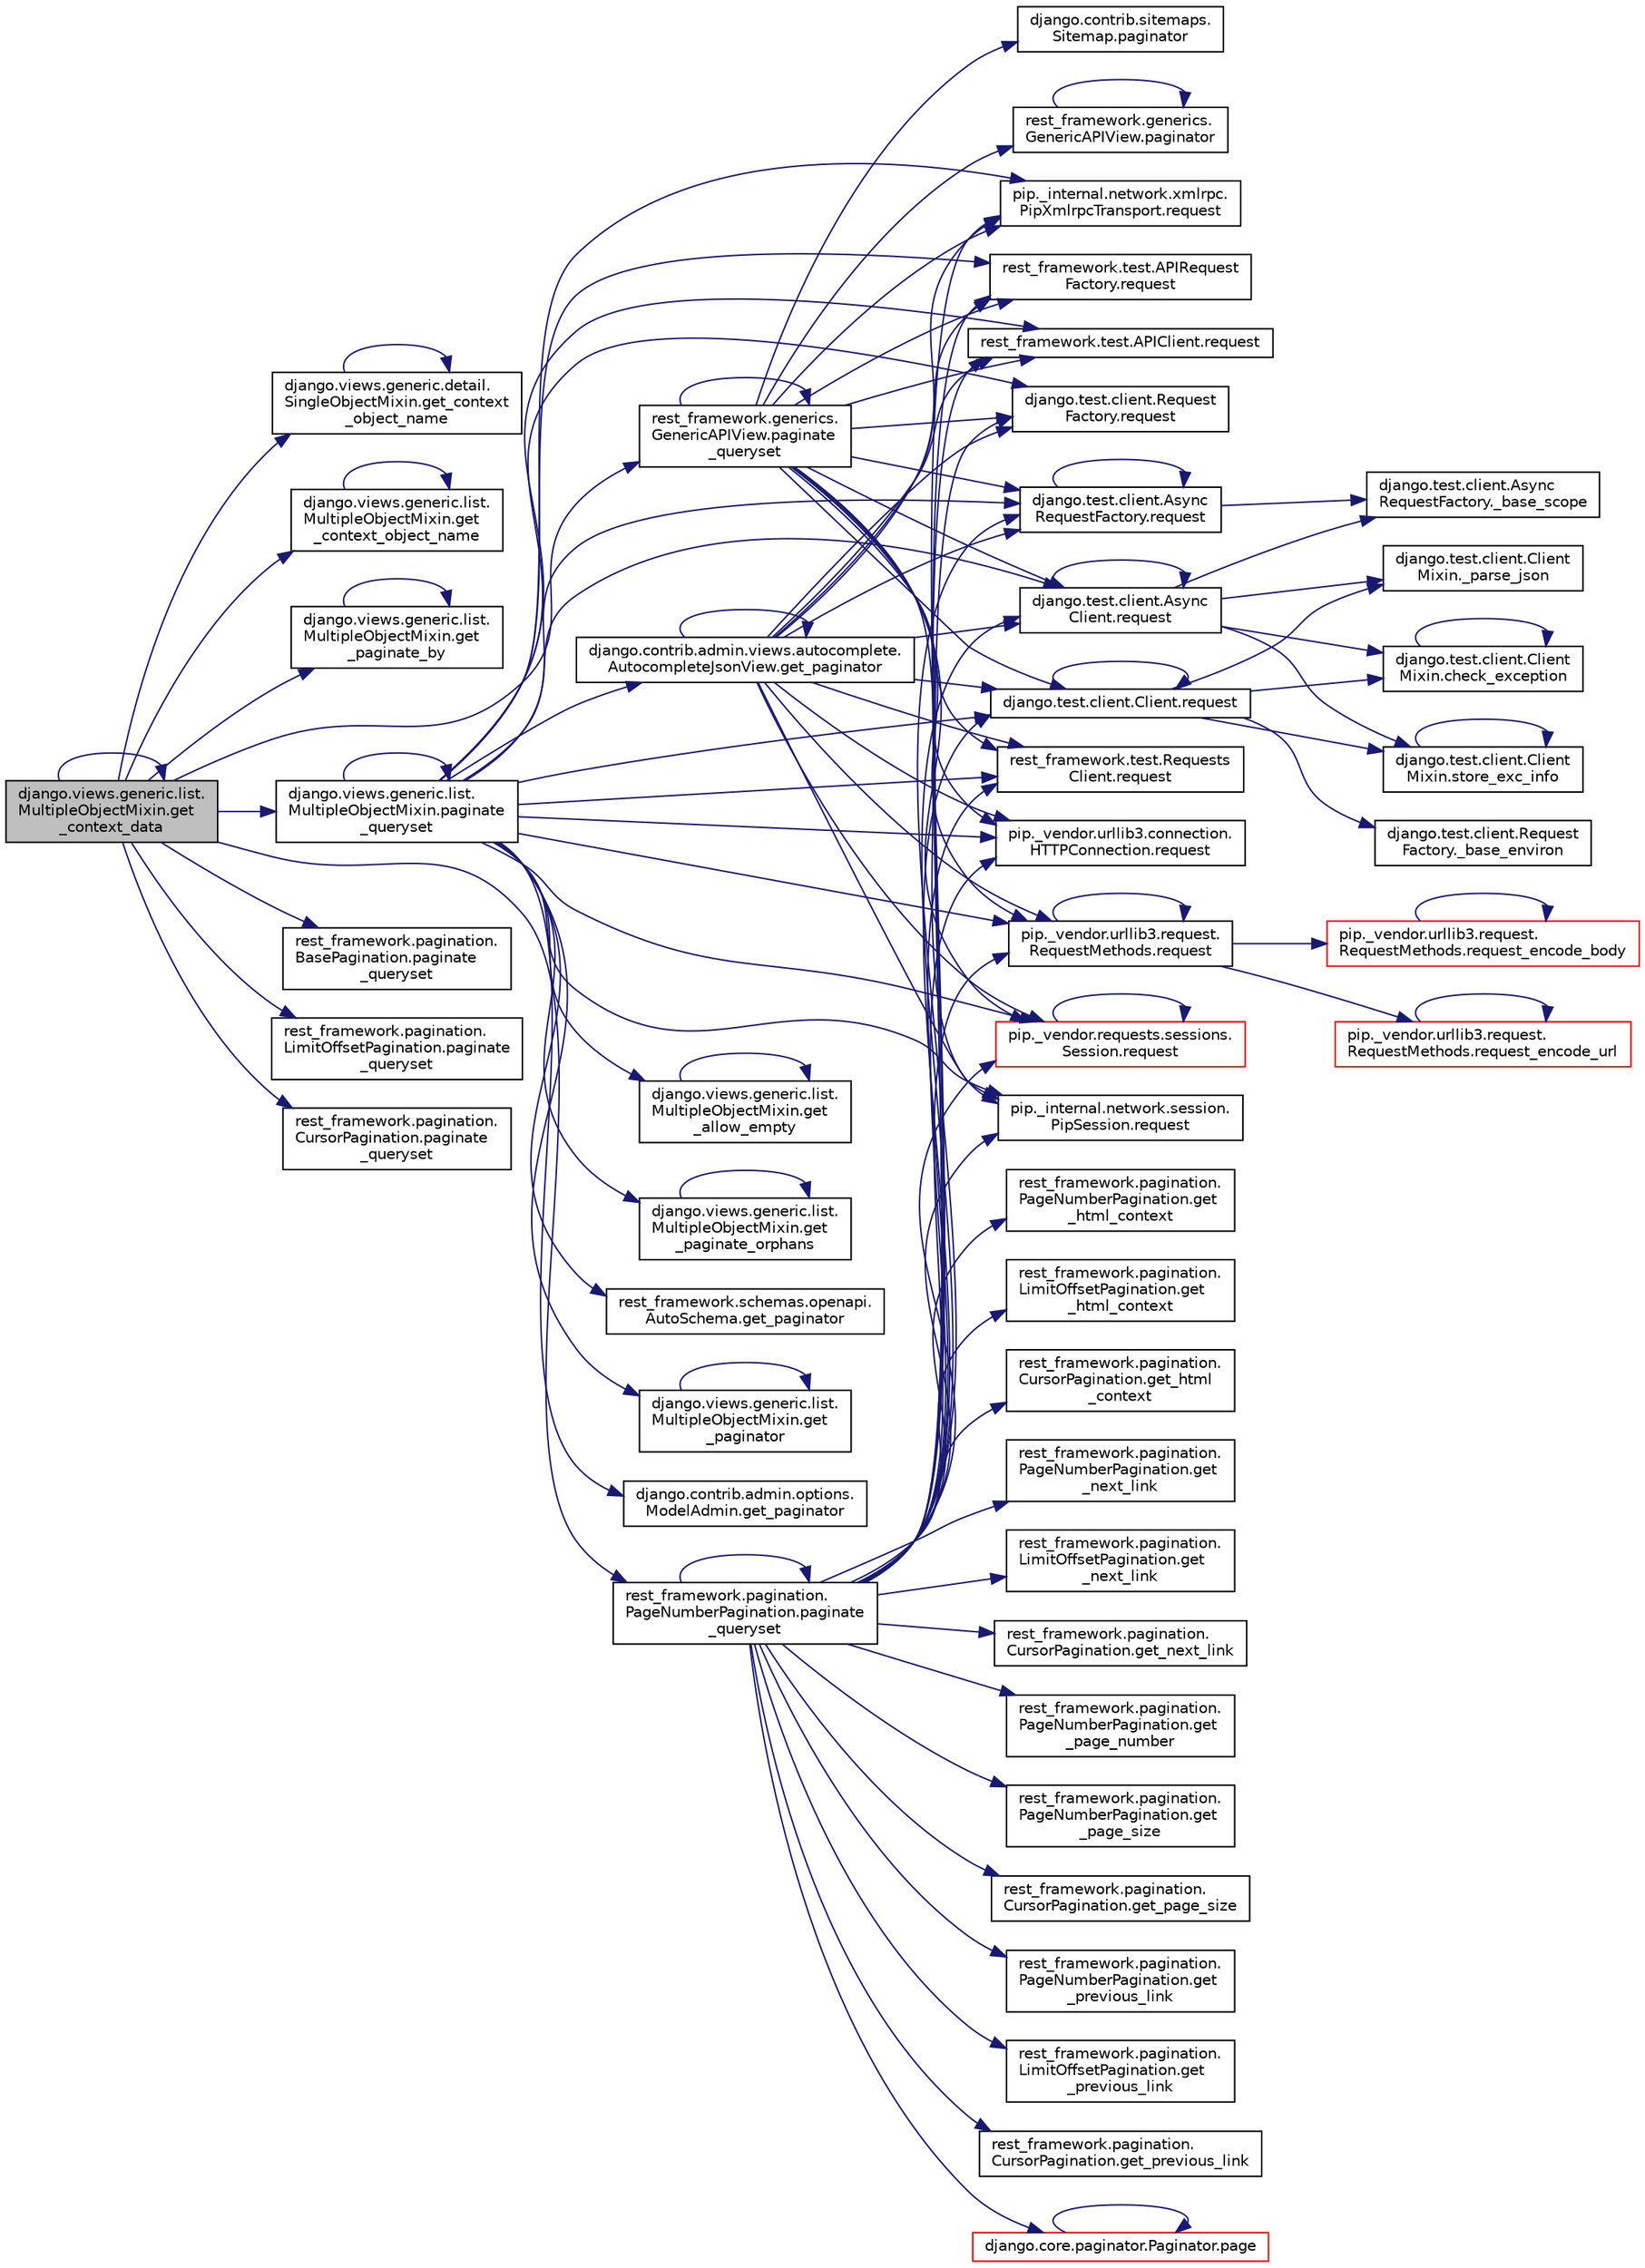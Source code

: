 digraph "django.views.generic.list.MultipleObjectMixin.get_context_data"
{
 // LATEX_PDF_SIZE
  edge [fontname="Helvetica",fontsize="10",labelfontname="Helvetica",labelfontsize="10"];
  node [fontname="Helvetica",fontsize="10",shape=record];
  rankdir="LR";
  Node1 [label="django.views.generic.list.\lMultipleObjectMixin.get\l_context_data",height=0.2,width=0.4,color="black", fillcolor="grey75", style="filled", fontcolor="black",tooltip=" "];
  Node1 -> Node1 [color="midnightblue",fontsize="10",style="solid",fontname="Helvetica"];
  Node1 -> Node2 [color="midnightblue",fontsize="10",style="solid",fontname="Helvetica"];
  Node2 [label="django.views.generic.detail.\lSingleObjectMixin.get_context\l_object_name",height=0.2,width=0.4,color="black", fillcolor="white", style="filled",URL="$d2/d8d/classdjango_1_1views_1_1generic_1_1detail_1_1_single_object_mixin.html#ac25d012a4c49012ebcd5e2054d811601",tooltip=" "];
  Node2 -> Node2 [color="midnightblue",fontsize="10",style="solid",fontname="Helvetica"];
  Node1 -> Node3 [color="midnightblue",fontsize="10",style="solid",fontname="Helvetica"];
  Node3 [label="django.views.generic.list.\lMultipleObjectMixin.get\l_context_object_name",height=0.2,width=0.4,color="black", fillcolor="white", style="filled",URL="$dc/db8/classdjango_1_1views_1_1generic_1_1list_1_1_multiple_object_mixin.html#abe4bb677c8c0abcbb880a40678f1ccc7",tooltip=" "];
  Node3 -> Node3 [color="midnightblue",fontsize="10",style="solid",fontname="Helvetica"];
  Node1 -> Node4 [color="midnightblue",fontsize="10",style="solid",fontname="Helvetica"];
  Node4 [label="django.views.generic.list.\lMultipleObjectMixin.get\l_paginate_by",height=0.2,width=0.4,color="black", fillcolor="white", style="filled",URL="$dc/db8/classdjango_1_1views_1_1generic_1_1list_1_1_multiple_object_mixin.html#a6c6ebec79842b72cdd544ef52de537c4",tooltip=" "];
  Node4 -> Node4 [color="midnightblue",fontsize="10",style="solid",fontname="Helvetica"];
  Node1 -> Node5 [color="midnightblue",fontsize="10",style="solid",fontname="Helvetica"];
  Node5 [label="rest_framework.generics.\lGenericAPIView.paginate\l_queryset",height=0.2,width=0.4,color="black", fillcolor="white", style="filled",URL="$d9/d8f/classrest__framework_1_1generics_1_1_generic_a_p_i_view.html#adc9f4514db2e6c4dcbc8294cb413098c",tooltip=" "];
  Node5 -> Node5 [color="midnightblue",fontsize="10",style="solid",fontname="Helvetica"];
  Node5 -> Node6 [color="midnightblue",fontsize="10",style="solid",fontname="Helvetica"];
  Node6 [label="django.contrib.sitemaps.\lSitemap.paginator",height=0.2,width=0.4,color="black", fillcolor="white", style="filled",URL="$db/d3f/classdjango_1_1contrib_1_1sitemaps_1_1_sitemap.html#aa0dbe173ac34dcbb635c9860d4ef7b99",tooltip=" "];
  Node5 -> Node7 [color="midnightblue",fontsize="10",style="solid",fontname="Helvetica"];
  Node7 [label="rest_framework.generics.\lGenericAPIView.paginator",height=0.2,width=0.4,color="black", fillcolor="white", style="filled",URL="$d9/d8f/classrest__framework_1_1generics_1_1_generic_a_p_i_view.html#a1907004afc5e0545a6f88b22b03085e8",tooltip=" "];
  Node7 -> Node7 [color="midnightblue",fontsize="10",style="solid",fontname="Helvetica"];
  Node5 -> Node8 [color="midnightblue",fontsize="10",style="solid",fontname="Helvetica"];
  Node8 [label="pip._internal.network.xmlrpc.\lPipXmlrpcTransport.request",height=0.2,width=0.4,color="black", fillcolor="white", style="filled",URL="$dd/d8a/classpip_1_1__internal_1_1network_1_1xmlrpc_1_1_pip_xmlrpc_transport.html#adb84317dcc522d845a56ce9cc4f82522",tooltip=" "];
  Node5 -> Node9 [color="midnightblue",fontsize="10",style="solid",fontname="Helvetica"];
  Node9 [label="rest_framework.test.APIRequest\lFactory.request",height=0.2,width=0.4,color="black", fillcolor="white", style="filled",URL="$da/d3c/classrest__framework_1_1test_1_1_a_p_i_request_factory.html#abd5931aada009b9fb1f1577613acd058",tooltip=" "];
  Node5 -> Node10 [color="midnightblue",fontsize="10",style="solid",fontname="Helvetica"];
  Node10 [label="rest_framework.test.APIClient.request",height=0.2,width=0.4,color="black", fillcolor="white", style="filled",URL="$da/d51/classrest__framework_1_1test_1_1_a_p_i_client.html#a77b55b2a0a90921243b61303fc37e59d",tooltip=" "];
  Node5 -> Node11 [color="midnightblue",fontsize="10",style="solid",fontname="Helvetica"];
  Node11 [label="django.test.client.Request\lFactory.request",height=0.2,width=0.4,color="black", fillcolor="white", style="filled",URL="$db/d7f/classdjango_1_1test_1_1client_1_1_request_factory.html#a12550839ba4cbabcf38bff0d2ff69f0a",tooltip=" "];
  Node5 -> Node12 [color="midnightblue",fontsize="10",style="solid",fontname="Helvetica"];
  Node12 [label="django.test.client.Async\lRequestFactory.request",height=0.2,width=0.4,color="black", fillcolor="white", style="filled",URL="$d6/de5/classdjango_1_1test_1_1client_1_1_async_request_factory.html#a8dcee74bc0f05203aa2aa2aad95555a9",tooltip=" "];
  Node12 -> Node13 [color="midnightblue",fontsize="10",style="solid",fontname="Helvetica"];
  Node13 [label="django.test.client.Async\lRequestFactory._base_scope",height=0.2,width=0.4,color="black", fillcolor="white", style="filled",URL="$d6/de5/classdjango_1_1test_1_1client_1_1_async_request_factory.html#a0f3b06a02852c6111eaab5a2c6b6b4fd",tooltip=" "];
  Node12 -> Node12 [color="midnightblue",fontsize="10",style="solid",fontname="Helvetica"];
  Node5 -> Node14 [color="midnightblue",fontsize="10",style="solid",fontname="Helvetica"];
  Node14 [label="django.test.client.Client.request",height=0.2,width=0.4,color="black", fillcolor="white", style="filled",URL="$d2/d2e/classdjango_1_1test_1_1client_1_1_client.html#a4b25cead120a234c08a522e016cb6138",tooltip=" "];
  Node14 -> Node15 [color="midnightblue",fontsize="10",style="solid",fontname="Helvetica"];
  Node15 [label="django.test.client.Request\lFactory._base_environ",height=0.2,width=0.4,color="black", fillcolor="white", style="filled",URL="$db/d7f/classdjango_1_1test_1_1client_1_1_request_factory.html#aebfbaaf544ab47e0aaaa3a282ab99dc2",tooltip=" "];
  Node14 -> Node16 [color="midnightblue",fontsize="10",style="solid",fontname="Helvetica"];
  Node16 [label="django.test.client.Client\lMixin._parse_json",height=0.2,width=0.4,color="black", fillcolor="white", style="filled",URL="$da/dd7/classdjango_1_1test_1_1client_1_1_client_mixin.html#a8286559999fe1a685cf2a3e398b01883",tooltip=" "];
  Node14 -> Node17 [color="midnightblue",fontsize="10",style="solid",fontname="Helvetica"];
  Node17 [label="django.test.client.Client\lMixin.check_exception",height=0.2,width=0.4,color="black", fillcolor="white", style="filled",URL="$da/dd7/classdjango_1_1test_1_1client_1_1_client_mixin.html#a3e5eb4fb98154c3fee071554699b0a02",tooltip=" "];
  Node17 -> Node17 [color="midnightblue",fontsize="10",style="solid",fontname="Helvetica"];
  Node14 -> Node14 [color="midnightblue",fontsize="10",style="solid",fontname="Helvetica"];
  Node14 -> Node18 [color="midnightblue",fontsize="10",style="solid",fontname="Helvetica"];
  Node18 [label="django.test.client.Client\lMixin.store_exc_info",height=0.2,width=0.4,color="black", fillcolor="white", style="filled",URL="$da/dd7/classdjango_1_1test_1_1client_1_1_client_mixin.html#a97e2ed480f9ee415e64f1764bdd38c31",tooltip=" "];
  Node18 -> Node18 [color="midnightblue",fontsize="10",style="solid",fontname="Helvetica"];
  Node5 -> Node19 [color="midnightblue",fontsize="10",style="solid",fontname="Helvetica"];
  Node19 [label="django.test.client.Async\lClient.request",height=0.2,width=0.4,color="black", fillcolor="white", style="filled",URL="$d9/dd7/classdjango_1_1test_1_1client_1_1_async_client.html#a38330cfdf01cb69d3dd0bdb8b9777bd9",tooltip=" "];
  Node19 -> Node13 [color="midnightblue",fontsize="10",style="solid",fontname="Helvetica"];
  Node19 -> Node16 [color="midnightblue",fontsize="10",style="solid",fontname="Helvetica"];
  Node19 -> Node17 [color="midnightblue",fontsize="10",style="solid",fontname="Helvetica"];
  Node19 -> Node19 [color="midnightblue",fontsize="10",style="solid",fontname="Helvetica"];
  Node19 -> Node18 [color="midnightblue",fontsize="10",style="solid",fontname="Helvetica"];
  Node5 -> Node20 [color="midnightblue",fontsize="10",style="solid",fontname="Helvetica"];
  Node20 [label="rest_framework.test.Requests\lClient.request",height=0.2,width=0.4,color="black", fillcolor="white", style="filled",URL="$de/dc8/classrest__framework_1_1test_1_1_requests_client.html#ae6de53b1244ae8817b8bf8d6838b72ba",tooltip=" "];
  Node5 -> Node21 [color="midnightblue",fontsize="10",style="solid",fontname="Helvetica"];
  Node21 [label="pip._vendor.urllib3.connection.\lHTTPConnection.request",height=0.2,width=0.4,color="black", fillcolor="white", style="filled",URL="$d2/d75/classpip_1_1__vendor_1_1urllib3_1_1connection_1_1_h_t_t_p_connection.html#ae44707607a133fa0d27085cc2ea9ef85",tooltip=" "];
  Node5 -> Node22 [color="midnightblue",fontsize="10",style="solid",fontname="Helvetica"];
  Node22 [label="pip._vendor.urllib3.request.\lRequestMethods.request",height=0.2,width=0.4,color="black", fillcolor="white", style="filled",URL="$de/d48/classpip_1_1__vendor_1_1urllib3_1_1request_1_1_request_methods.html#a875ca454fac77c856bdf0cbe44f8fb64",tooltip=" "];
  Node22 -> Node22 [color="midnightblue",fontsize="10",style="solid",fontname="Helvetica"];
  Node22 -> Node23 [color="midnightblue",fontsize="10",style="solid",fontname="Helvetica"];
  Node23 [label="pip._vendor.urllib3.request.\lRequestMethods.request_encode_body",height=0.2,width=0.4,color="red", fillcolor="white", style="filled",URL="$de/d48/classpip_1_1__vendor_1_1urllib3_1_1request_1_1_request_methods.html#aac879ba72efb676310e8298a97b07ef8",tooltip=" "];
  Node23 -> Node23 [color="midnightblue",fontsize="10",style="solid",fontname="Helvetica"];
  Node22 -> Node52 [color="midnightblue",fontsize="10",style="solid",fontname="Helvetica"];
  Node52 [label="pip._vendor.urllib3.request.\lRequestMethods.request_encode_url",height=0.2,width=0.4,color="red", fillcolor="white", style="filled",URL="$de/d48/classpip_1_1__vendor_1_1urllib3_1_1request_1_1_request_methods.html#ac51c7d4e15837f451bceb26cd4dd19a3",tooltip=" "];
  Node52 -> Node52 [color="midnightblue",fontsize="10",style="solid",fontname="Helvetica"];
  Node5 -> Node53 [color="midnightblue",fontsize="10",style="solid",fontname="Helvetica"];
  Node53 [label="pip._vendor.requests.sessions.\lSession.request",height=0.2,width=0.4,color="red", fillcolor="white", style="filled",URL="$da/de9/classpip_1_1__vendor_1_1requests_1_1sessions_1_1_session.html#a718b60e99280c6ef1a346cb6dc0a90c8",tooltip=" "];
  Node53 -> Node53 [color="midnightblue",fontsize="10",style="solid",fontname="Helvetica"];
  Node5 -> Node481 [color="midnightblue",fontsize="10",style="solid",fontname="Helvetica"];
  Node481 [label="pip._internal.network.session.\lPipSession.request",height=0.2,width=0.4,color="black", fillcolor="white", style="filled",URL="$d9/dc2/classpip_1_1__internal_1_1network_1_1session_1_1_pip_session.html#a9c968f2f764cbd41db6684fafb5b1e6a",tooltip=" "];
  Node1 -> Node5512 [color="midnightblue",fontsize="10",style="solid",fontname="Helvetica"];
  Node5512 [label="django.views.generic.list.\lMultipleObjectMixin.paginate\l_queryset",height=0.2,width=0.4,color="black", fillcolor="white", style="filled",URL="$dc/db8/classdjango_1_1views_1_1generic_1_1list_1_1_multiple_object_mixin.html#a6ca11538ebb59be5138ef084d6c5ab58",tooltip=" "];
  Node5512 -> Node5513 [color="midnightblue",fontsize="10",style="solid",fontname="Helvetica"];
  Node5513 [label="django.views.generic.list.\lMultipleObjectMixin.get\l_allow_empty",height=0.2,width=0.4,color="black", fillcolor="white", style="filled",URL="$dc/db8/classdjango_1_1views_1_1generic_1_1list_1_1_multiple_object_mixin.html#a47b215903d3a0f725050dc6d3370d02e",tooltip=" "];
  Node5513 -> Node5513 [color="midnightblue",fontsize="10",style="solid",fontname="Helvetica"];
  Node5512 -> Node5514 [color="midnightblue",fontsize="10",style="solid",fontname="Helvetica"];
  Node5514 [label="django.views.generic.list.\lMultipleObjectMixin.get\l_paginate_orphans",height=0.2,width=0.4,color="black", fillcolor="white", style="filled",URL="$dc/db8/classdjango_1_1views_1_1generic_1_1list_1_1_multiple_object_mixin.html#ad8e93ebc79294fe6d54157eb199a996a",tooltip=" "];
  Node5514 -> Node5514 [color="midnightblue",fontsize="10",style="solid",fontname="Helvetica"];
  Node5512 -> Node5248 [color="midnightblue",fontsize="10",style="solid",fontname="Helvetica"];
  Node5248 [label="rest_framework.schemas.openapi.\lAutoSchema.get_paginator",height=0.2,width=0.4,color="black", fillcolor="white", style="filled",URL="$d4/d22/classrest__framework_1_1schemas_1_1openapi_1_1_auto_schema.html#a41d1fad649e670b9446dd2553705343c",tooltip=" "];
  Node5512 -> Node5249 [color="midnightblue",fontsize="10",style="solid",fontname="Helvetica"];
  Node5249 [label="django.contrib.admin.views.autocomplete.\lAutocompleteJsonView.get_paginator",height=0.2,width=0.4,color="black", fillcolor="white", style="filled",URL="$d5/d24/classdjango_1_1contrib_1_1admin_1_1views_1_1autocomplete_1_1_autocomplete_json_view.html#a04246dcdf4d4214e4f07e65279dbae92",tooltip=" "];
  Node5249 -> Node5249 [color="midnightblue",fontsize="10",style="solid",fontname="Helvetica"];
  Node5249 -> Node11 [color="midnightblue",fontsize="10",style="solid",fontname="Helvetica"];
  Node5249 -> Node12 [color="midnightblue",fontsize="10",style="solid",fontname="Helvetica"];
  Node5249 -> Node14 [color="midnightblue",fontsize="10",style="solid",fontname="Helvetica"];
  Node5249 -> Node19 [color="midnightblue",fontsize="10",style="solid",fontname="Helvetica"];
  Node5249 -> Node8 [color="midnightblue",fontsize="10",style="solid",fontname="Helvetica"];
  Node5249 -> Node9 [color="midnightblue",fontsize="10",style="solid",fontname="Helvetica"];
  Node5249 -> Node21 [color="midnightblue",fontsize="10",style="solid",fontname="Helvetica"];
  Node5249 -> Node22 [color="midnightblue",fontsize="10",style="solid",fontname="Helvetica"];
  Node5249 -> Node53 [color="midnightblue",fontsize="10",style="solid",fontname="Helvetica"];
  Node5249 -> Node481 [color="midnightblue",fontsize="10",style="solid",fontname="Helvetica"];
  Node5249 -> Node10 [color="midnightblue",fontsize="10",style="solid",fontname="Helvetica"];
  Node5249 -> Node20 [color="midnightblue",fontsize="10",style="solid",fontname="Helvetica"];
  Node5512 -> Node5250 [color="midnightblue",fontsize="10",style="solid",fontname="Helvetica"];
  Node5250 [label="django.views.generic.list.\lMultipleObjectMixin.get\l_paginator",height=0.2,width=0.4,color="black", fillcolor="white", style="filled",URL="$dc/db8/classdjango_1_1views_1_1generic_1_1list_1_1_multiple_object_mixin.html#af1521cdb7d15cd381c189fc0cf297416",tooltip=" "];
  Node5250 -> Node5250 [color="midnightblue",fontsize="10",style="solid",fontname="Helvetica"];
  Node5512 -> Node5251 [color="midnightblue",fontsize="10",style="solid",fontname="Helvetica"];
  Node5251 [label="django.contrib.admin.options.\lModelAdmin.get_paginator",height=0.2,width=0.4,color="black", fillcolor="white", style="filled",URL="$d5/d05/classdjango_1_1contrib_1_1admin_1_1options_1_1_model_admin.html#a9aa2649700681c1fa726deae1d0e5352",tooltip=" "];
  Node5512 -> Node5512 [color="midnightblue",fontsize="10",style="solid",fontname="Helvetica"];
  Node5512 -> Node8 [color="midnightblue",fontsize="10",style="solid",fontname="Helvetica"];
  Node5512 -> Node11 [color="midnightblue",fontsize="10",style="solid",fontname="Helvetica"];
  Node5512 -> Node9 [color="midnightblue",fontsize="10",style="solid",fontname="Helvetica"];
  Node5512 -> Node12 [color="midnightblue",fontsize="10",style="solid",fontname="Helvetica"];
  Node5512 -> Node14 [color="midnightblue",fontsize="10",style="solid",fontname="Helvetica"];
  Node5512 -> Node19 [color="midnightblue",fontsize="10",style="solid",fontname="Helvetica"];
  Node5512 -> Node21 [color="midnightblue",fontsize="10",style="solid",fontname="Helvetica"];
  Node5512 -> Node22 [color="midnightblue",fontsize="10",style="solid",fontname="Helvetica"];
  Node5512 -> Node53 [color="midnightblue",fontsize="10",style="solid",fontname="Helvetica"];
  Node5512 -> Node481 [color="midnightblue",fontsize="10",style="solid",fontname="Helvetica"];
  Node5512 -> Node10 [color="midnightblue",fontsize="10",style="solid",fontname="Helvetica"];
  Node5512 -> Node20 [color="midnightblue",fontsize="10",style="solid",fontname="Helvetica"];
  Node1 -> Node5515 [color="midnightblue",fontsize="10",style="solid",fontname="Helvetica"];
  Node5515 [label="rest_framework.pagination.\lBasePagination.paginate\l_queryset",height=0.2,width=0.4,color="black", fillcolor="white", style="filled",URL="$d7/d82/classrest__framework_1_1pagination_1_1_base_pagination.html#a118b75b8cb5108841ee69701b26607a5",tooltip=" "];
  Node1 -> Node5516 [color="midnightblue",fontsize="10",style="solid",fontname="Helvetica"];
  Node5516 [label="rest_framework.pagination.\lPageNumberPagination.paginate\l_queryset",height=0.2,width=0.4,color="black", fillcolor="white", style="filled",URL="$d8/df4/classrest__framework_1_1pagination_1_1_page_number_pagination.html#a90f879785fea8b9b26d23cdf88af203e",tooltip=" "];
  Node5516 -> Node5517 [color="midnightblue",fontsize="10",style="solid",fontname="Helvetica"];
  Node5517 [label="rest_framework.pagination.\lPageNumberPagination.get\l_html_context",height=0.2,width=0.4,color="black", fillcolor="white", style="filled",URL="$d8/df4/classrest__framework_1_1pagination_1_1_page_number_pagination.html#a2e156f324641c68029b27f1824b0b56e",tooltip=" "];
  Node5516 -> Node5518 [color="midnightblue",fontsize="10",style="solid",fontname="Helvetica"];
  Node5518 [label="rest_framework.pagination.\lLimitOffsetPagination.get\l_html_context",height=0.2,width=0.4,color="black", fillcolor="white", style="filled",URL="$db/d90/classrest__framework_1_1pagination_1_1_limit_offset_pagination.html#a664b2ba5c427c153572097b83fb52177",tooltip=" "];
  Node5516 -> Node5519 [color="midnightblue",fontsize="10",style="solid",fontname="Helvetica"];
  Node5519 [label="rest_framework.pagination.\lCursorPagination.get_html\l_context",height=0.2,width=0.4,color="black", fillcolor="white", style="filled",URL="$d2/d73/classrest__framework_1_1pagination_1_1_cursor_pagination.html#afeaeb989ef090266656ab5f68717f3ea",tooltip=" "];
  Node5516 -> Node5520 [color="midnightblue",fontsize="10",style="solid",fontname="Helvetica"];
  Node5520 [label="rest_framework.pagination.\lPageNumberPagination.get\l_next_link",height=0.2,width=0.4,color="black", fillcolor="white", style="filled",URL="$d8/df4/classrest__framework_1_1pagination_1_1_page_number_pagination.html#a07aaa90e5617b9b7bd34c435eb55df4f",tooltip=" "];
  Node5516 -> Node5521 [color="midnightblue",fontsize="10",style="solid",fontname="Helvetica"];
  Node5521 [label="rest_framework.pagination.\lLimitOffsetPagination.get\l_next_link",height=0.2,width=0.4,color="black", fillcolor="white", style="filled",URL="$db/d90/classrest__framework_1_1pagination_1_1_limit_offset_pagination.html#aab32ebf645d5113c884b7f50586cc7b8",tooltip=" "];
  Node5516 -> Node5522 [color="midnightblue",fontsize="10",style="solid",fontname="Helvetica"];
  Node5522 [label="rest_framework.pagination.\lCursorPagination.get_next_link",height=0.2,width=0.4,color="black", fillcolor="white", style="filled",URL="$d2/d73/classrest__framework_1_1pagination_1_1_cursor_pagination.html#a401ba548cbd0d9900f75c439851da667",tooltip=" "];
  Node5516 -> Node5523 [color="midnightblue",fontsize="10",style="solid",fontname="Helvetica"];
  Node5523 [label="rest_framework.pagination.\lPageNumberPagination.get\l_page_number",height=0.2,width=0.4,color="black", fillcolor="white", style="filled",URL="$d8/df4/classrest__framework_1_1pagination_1_1_page_number_pagination.html#a4cd7291159499fcc8b2237e320f1dffc",tooltip=" "];
  Node5516 -> Node5524 [color="midnightblue",fontsize="10",style="solid",fontname="Helvetica"];
  Node5524 [label="rest_framework.pagination.\lPageNumberPagination.get\l_page_size",height=0.2,width=0.4,color="black", fillcolor="white", style="filled",URL="$d8/df4/classrest__framework_1_1pagination_1_1_page_number_pagination.html#a6288fd94e5feec7ee1f4a6e2a554124f",tooltip=" "];
  Node5516 -> Node5525 [color="midnightblue",fontsize="10",style="solid",fontname="Helvetica"];
  Node5525 [label="rest_framework.pagination.\lCursorPagination.get_page_size",height=0.2,width=0.4,color="black", fillcolor="white", style="filled",URL="$d2/d73/classrest__framework_1_1pagination_1_1_cursor_pagination.html#ac9ab70fa9ff2e116f2337b7344a7e421",tooltip=" "];
  Node5516 -> Node5526 [color="midnightblue",fontsize="10",style="solid",fontname="Helvetica"];
  Node5526 [label="rest_framework.pagination.\lPageNumberPagination.get\l_previous_link",height=0.2,width=0.4,color="black", fillcolor="white", style="filled",URL="$d8/df4/classrest__framework_1_1pagination_1_1_page_number_pagination.html#a3bb9fd85fdc7e89997061f2ee9b3d8fb",tooltip=" "];
  Node5516 -> Node5527 [color="midnightblue",fontsize="10",style="solid",fontname="Helvetica"];
  Node5527 [label="rest_framework.pagination.\lLimitOffsetPagination.get\l_previous_link",height=0.2,width=0.4,color="black", fillcolor="white", style="filled",URL="$db/d90/classrest__framework_1_1pagination_1_1_limit_offset_pagination.html#ad0af144e7dd39eeb3bdfa63690150dce",tooltip=" "];
  Node5516 -> Node5528 [color="midnightblue",fontsize="10",style="solid",fontname="Helvetica"];
  Node5528 [label="rest_framework.pagination.\lCursorPagination.get_previous_link",height=0.2,width=0.4,color="black", fillcolor="white", style="filled",URL="$d2/d73/classrest__framework_1_1pagination_1_1_cursor_pagination.html#a934b90a544bc308be3ae131f60a3d09c",tooltip=" "];
  Node5516 -> Node5366 [color="midnightblue",fontsize="10",style="solid",fontname="Helvetica"];
  Node5366 [label="django.core.paginator.Paginator.page",height=0.2,width=0.4,color="red", fillcolor="white", style="filled",URL="$d5/db2/classdjango_1_1core_1_1paginator_1_1_paginator.html#a8913ee8b7c30fd25552befe1b736c0d8",tooltip=" "];
  Node5366 -> Node5366 [color="midnightblue",fontsize="10",style="solid",fontname="Helvetica"];
  Node5516 -> Node5516 [color="midnightblue",fontsize="10",style="solid",fontname="Helvetica"];
  Node5516 -> Node8 [color="midnightblue",fontsize="10",style="solid",fontname="Helvetica"];
  Node5516 -> Node9 [color="midnightblue",fontsize="10",style="solid",fontname="Helvetica"];
  Node5516 -> Node11 [color="midnightblue",fontsize="10",style="solid",fontname="Helvetica"];
  Node5516 -> Node12 [color="midnightblue",fontsize="10",style="solid",fontname="Helvetica"];
  Node5516 -> Node10 [color="midnightblue",fontsize="10",style="solid",fontname="Helvetica"];
  Node5516 -> Node14 [color="midnightblue",fontsize="10",style="solid",fontname="Helvetica"];
  Node5516 -> Node19 [color="midnightblue",fontsize="10",style="solid",fontname="Helvetica"];
  Node5516 -> Node20 [color="midnightblue",fontsize="10",style="solid",fontname="Helvetica"];
  Node5516 -> Node21 [color="midnightblue",fontsize="10",style="solid",fontname="Helvetica"];
  Node5516 -> Node22 [color="midnightblue",fontsize="10",style="solid",fontname="Helvetica"];
  Node5516 -> Node53 [color="midnightblue",fontsize="10",style="solid",fontname="Helvetica"];
  Node5516 -> Node481 [color="midnightblue",fontsize="10",style="solid",fontname="Helvetica"];
  Node1 -> Node5529 [color="midnightblue",fontsize="10",style="solid",fontname="Helvetica"];
  Node5529 [label="rest_framework.pagination.\lLimitOffsetPagination.paginate\l_queryset",height=0.2,width=0.4,color="black", fillcolor="white", style="filled",URL="$db/d90/classrest__framework_1_1pagination_1_1_limit_offset_pagination.html#a4da26db2a0fd4e436b5f6aaab413ceea",tooltip=" "];
  Node1 -> Node5530 [color="midnightblue",fontsize="10",style="solid",fontname="Helvetica"];
  Node5530 [label="rest_framework.pagination.\lCursorPagination.paginate\l_queryset",height=0.2,width=0.4,color="black", fillcolor="white", style="filled",URL="$d2/d73/classrest__framework_1_1pagination_1_1_cursor_pagination.html#a3130f058e0b88af78ff0870c3c43cf2a",tooltip=" "];
}
